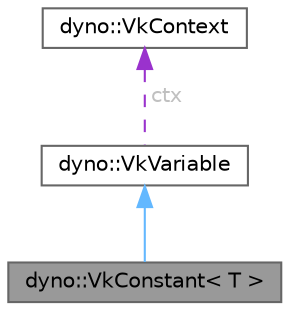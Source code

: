 digraph "dyno::VkConstant&lt; T &gt;"
{
 // LATEX_PDF_SIZE
  bgcolor="transparent";
  edge [fontname=Helvetica,fontsize=10,labelfontname=Helvetica,labelfontsize=10];
  node [fontname=Helvetica,fontsize=10,shape=box,height=0.2,width=0.4];
  Node1 [id="Node000001",label="dyno::VkConstant\< T \>",height=0.2,width=0.4,color="gray40", fillcolor="grey60", style="filled", fontcolor="black",tooltip=" "];
  Node2 -> Node1 [id="edge1_Node000001_Node000002",dir="back",color="steelblue1",style="solid",tooltip=" "];
  Node2 [id="Node000002",label="dyno::VkVariable",height=0.2,width=0.4,color="gray40", fillcolor="white", style="filled",URL="$classdyno_1_1_vk_variable.html",tooltip=" "];
  Node3 -> Node2 [id="edge2_Node000002_Node000003",dir="back",color="darkorchid3",style="dashed",tooltip=" ",label=" ctx",fontcolor="grey" ];
  Node3 [id="Node000003",label="dyno::VkContext",height=0.2,width=0.4,color="gray40", fillcolor="white", style="filled",URL="$classdyno_1_1_vk_context.html",tooltip=" "];
}
